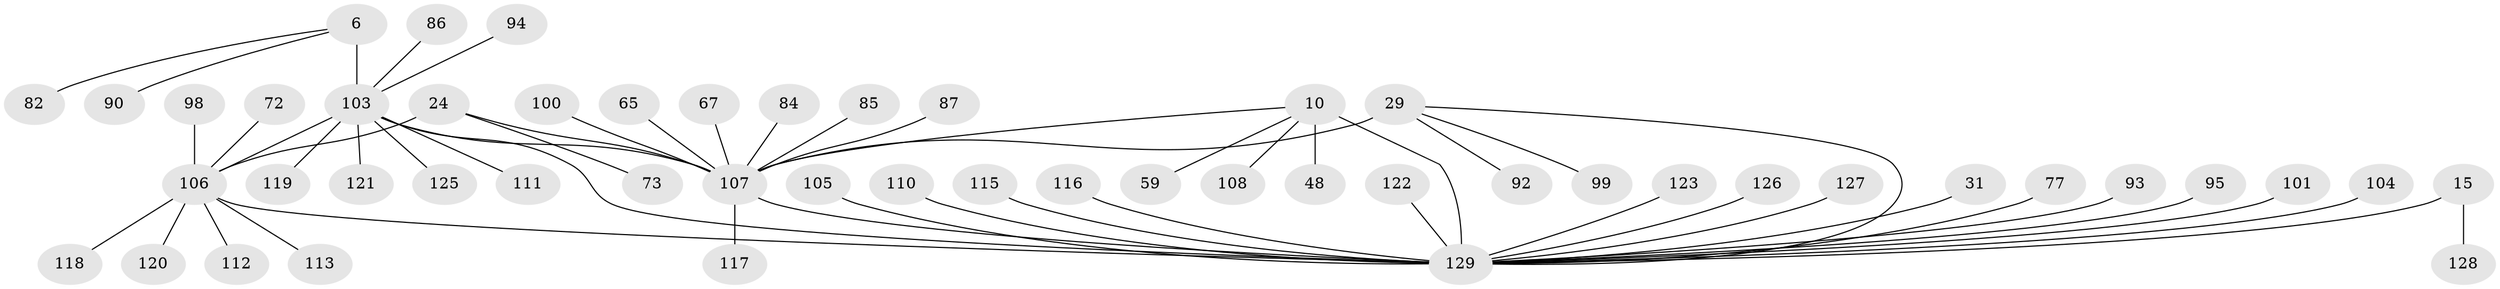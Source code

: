 // original degree distribution, {10: 0.03875968992248062, 12: 0.015503875968992248, 8: 0.023255813953488372, 6: 0.046511627906976744, 7: 0.05426356589147287, 9: 0.031007751937984496, 11: 0.015503875968992248, 15: 0.007751937984496124, 1: 0.5813953488372093, 2: 0.13178294573643412, 3: 0.05426356589147287}
// Generated by graph-tools (version 1.1) at 2025/57/03/04/25 21:57:21]
// undirected, 51 vertices, 55 edges
graph export_dot {
graph [start="1"]
  node [color=gray90,style=filled];
  6 [super="+5"];
  10 [super="+7"];
  15 [super="+14"];
  24 [super="+22"];
  29 [super="+26"];
  31;
  48;
  59;
  65;
  67;
  72 [super="+46"];
  73;
  77;
  82;
  84;
  85;
  86;
  87;
  90;
  92;
  93;
  94;
  95;
  98;
  99;
  100;
  101 [super="+54"];
  103 [super="+91+74+79+80"];
  104 [super="+35+78"];
  105;
  106 [super="+97+96+21+44+68"];
  107 [super="+75+83+30+32+34"];
  108 [super="+43"];
  110;
  111;
  112;
  113;
  115;
  116 [super="+63"];
  117;
  118;
  119 [super="+81"];
  120;
  121;
  122;
  123;
  125;
  126;
  127 [super="+114"];
  128 [super="+88+109"];
  129 [super="+51+18+124"];
  6 -- 90;
  6 -- 82;
  6 -- 103 [weight=8];
  10 -- 48;
  10 -- 59;
  10 -- 108;
  10 -- 107;
  10 -- 129 [weight=8];
  15 -- 128;
  15 -- 129 [weight=9];
  24 -- 73;
  24 -- 107 [weight=2];
  24 -- 106 [weight=8];
  29 -- 99;
  29 -- 92;
  29 -- 107 [weight=8];
  29 -- 129;
  31 -- 129;
  65 -- 107;
  67 -- 107;
  72 -- 106;
  77 -- 129;
  84 -- 107;
  85 -- 107;
  86 -- 103;
  87 -- 107;
  93 -- 129;
  94 -- 103;
  95 -- 129;
  98 -- 106;
  100 -- 107;
  101 -- 129;
  103 -- 107;
  103 -- 111;
  103 -- 119;
  103 -- 121;
  103 -- 125;
  103 -- 129 [weight=4];
  103 -- 106;
  104 -- 129;
  105 -- 129;
  106 -- 112;
  106 -- 113;
  106 -- 118;
  106 -- 120;
  106 -- 129 [weight=3];
  107 -- 117;
  107 -- 129 [weight=4];
  110 -- 129;
  115 -- 129;
  116 -- 129;
  122 -- 129;
  123 -- 129;
  126 -- 129;
  127 -- 129;
}

